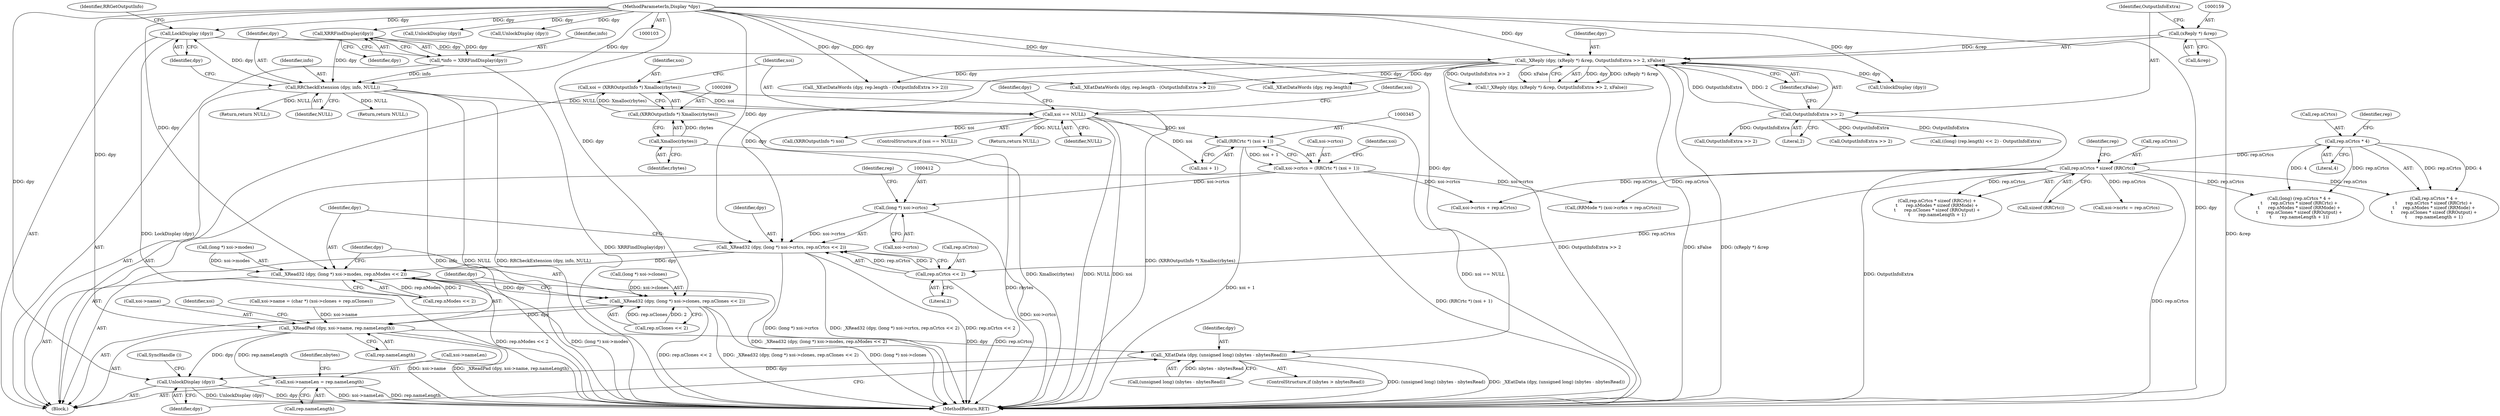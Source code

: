 digraph "0_libXrandr_a0df3e1c7728205e5c7650b2e6dce684139254a6_0@pointer" {
"1000409" [label="(Call,_XRead32 (dpy, (long *) xoi->crtcs, rep.nCrtcs << 2))"];
"1000156" [label="(Call,_XReply (dpy, (xReply *) &rep, OutputInfoExtra >> 2, xFalse))"];
"1000123" [label="(Call,LockDisplay (dpy))"];
"1000119" [label="(Call,RRCheckExtension (dpy, info, NULL))"];
"1000111" [label="(Call,XRRFindDisplay(dpy))"];
"1000104" [label="(MethodParameterIn,Display *dpy)"];
"1000109" [label="(Call,*info = XRRFindDisplay(dpy))"];
"1000158" [label="(Call,(xReply *) &rep)"];
"1000162" [label="(Call,OutputInfoExtra >> 2)"];
"1000411" [label="(Call,(long *) xoi->crtcs)"];
"1000340" [label="(Call,xoi->crtcs = (RRCrtc *) (xoi + 1))"];
"1000344" [label="(Call,(RRCrtc *) (xoi + 1))"];
"1000273" [label="(Call,xoi == NULL)"];
"1000266" [label="(Call,xoi = (XRROutputInfo *) Xmalloc(rbytes))"];
"1000268" [label="(Call,(XRROutputInfo *) Xmalloc(rbytes))"];
"1000270" [label="(Call,Xmalloc(rbytes))"];
"1000416" [label="(Call,rep.nCrtcs << 2)"];
"1000241" [label="(Call,rep.nCrtcs * sizeof (RRCrtc))"];
"1000235" [label="(Call,rep.nCrtcs * 4)"];
"1000421" [label="(Call,_XRead32 (dpy, (long *) xoi->modes, rep.nModes << 2))"];
"1000433" [label="(Call,_XRead32 (dpy, (long *) xoi->clones, rep.nClones << 2))"];
"1000445" [label="(Call,_XReadPad (dpy, xoi->name, rep.nameLength))"];
"1000462" [label="(Call,xoi->nameLen = rep.nameLength)"];
"1000473" [label="(Call,_XEatData (dpy, (unsigned long) (nbytes - nbytesRead)))"];
"1000480" [label="(Call,UnlockDisplay (dpy))"];
"1000242" [label="(Call,rep.nCrtcs)"];
"1000445" [label="(Call,_XReadPad (dpy, xoi->name, rep.nameLength))"];
"1000243" [label="(Identifier,rep)"];
"1000462" [label="(Call,xoi->nameLen = rep.nameLength)"];
"1000273" [label="(Call,xoi == NULL)"];
"1000232" [label="(Call,(long) (rep.nCrtcs * 4 +\n\t      rep.nCrtcs * sizeof (RRCrtc) +\n\t      rep.nModes * sizeof (RRMode) +\n\t      rep.nClones * sizeof (RROutput) +\n\t      rep.nameLength + 1))"];
"1000422" [label="(Identifier,dpy)"];
"1000270" [label="(Call,Xmalloc(rbytes))"];
"1000487" [label="(MethodReturn,RET)"];
"1000277" [label="(Call,_XEatDataWords (dpy, rep.length - (OutputInfoExtra >> 2)))"];
"1000156" [label="(Call,_XReply (dpy, (xReply *) &rep, OutputInfoExtra >> 2, xFalse))"];
"1000271" [label="(Identifier,rbytes)"];
"1000346" [label="(Call,xoi + 1)"];
"1000124" [label="(Identifier,dpy)"];
"1000217" [label="(Return,return NULL;)"];
"1000410" [label="(Identifier,dpy)"];
"1000240" [label="(Call,rep.nCrtcs * sizeof (RRCrtc) +\n\t      rep.nModes * sizeof (RRMode) +\n\t      rep.nClones * sizeof (RROutput) +\n\t      rep.nameLength + 1)"];
"1000344" [label="(Call,(RRCrtc *) (xoi + 1))"];
"1000162" [label="(Call,OutputInfoExtra >> 2)"];
"1000275" [label="(Identifier,NULL)"];
"1000241" [label="(Call,rep.nCrtcs * sizeof (RRCrtc))"];
"1000463" [label="(Call,xoi->nameLen)"];
"1000170" [label="(Return,return NULL;)"];
"1000447" [label="(Call,xoi->name)"];
"1000209" [label="(Call,_XEatDataWords (dpy, rep.length))"];
"1000234" [label="(Call,rep.nCrtcs * 4 +\n\t      rep.nCrtcs * sizeof (RRCrtc) +\n\t      rep.nModes * sizeof (RRMode) +\n\t      rep.nClones * sizeof (RROutput) +\n\t      rep.nameLength + 1)"];
"1000484" [label="(Call,(XRROutputInfo *) xoi)"];
"1000236" [label="(Call,rep.nCrtcs)"];
"1000123" [label="(Call,LockDisplay (dpy))"];
"1000456" [label="(Identifier,xoi)"];
"1000126" [label="(Identifier,RRGetOutputInfo)"];
"1000473" [label="(Call,_XEatData (dpy, (unsigned long) (nbytes - nbytesRead)))"];
"1000367" [label="(Call,(RRMode *) (xoi->crtcs + rep.nCrtcs))"];
"1000446" [label="(Identifier,dpy)"];
"1000167" [label="(Call,UnlockDisplay (dpy))"];
"1000109" [label="(Call,*info = XRRFindDisplay(dpy))"];
"1000340" [label="(Call,xoi->crtcs = (RRCrtc *) (xoi + 1))"];
"1000120" [label="(Identifier,dpy)"];
"1000164" [label="(Literal,2)"];
"1000119" [label="(Call,RRCheckExtension (dpy, info, NULL))"];
"1000160" [label="(Call,&rep)"];
"1000245" [label="(Call,sizeof (RRCrtc))"];
"1000341" [label="(Call,xoi->crtcs)"];
"1000433" [label="(Call,_XRead32 (dpy, (long *) xoi->clones, rep.nClones << 2))"];
"1000423" [label="(Call,(long *) xoi->modes)"];
"1000428" [label="(Call,rep.nModes << 2)"];
"1000272" [label="(ControlStructure,if (xoi == NULL))"];
"1000351" [label="(Identifier,xoi)"];
"1000482" [label="(Call,SyncHandle ())"];
"1000250" [label="(Identifier,rep)"];
"1000475" [label="(Call,(unsigned long) (nbytes - nbytesRead))"];
"1000122" [label="(Identifier,NULL)"];
"1000155" [label="(Call,!_XReply (dpy, (xReply *) &rep, OutputInfoExtra >> 2, xFalse))"];
"1000157" [label="(Identifier,dpy)"];
"1000104" [label="(MethodParameterIn,Display *dpy)"];
"1000111" [label="(Call,XRRFindDisplay(dpy))"];
"1000110" [label="(Identifier,info)"];
"1000480" [label="(Call,UnlockDisplay (dpy))"];
"1000474" [label="(Identifier,dpy)"];
"1000289" [label="(Return,return NULL;)"];
"1000409" [label="(Call,_XRead32 (dpy, (long *) xoi->crtcs, rep.nCrtcs << 2))"];
"1000107" [label="(Block,)"];
"1000421" [label="(Call,_XRead32 (dpy, (long *) xoi->modes, rep.nModes << 2))"];
"1000268" [label="(Call,(XRROutputInfo *) Xmalloc(rbytes))"];
"1000274" [label="(Identifier,xoi)"];
"1000420" [label="(Literal,2)"];
"1000417" [label="(Call,rep.nCrtcs)"];
"1000158" [label="(Call,(xReply *) &rep)"];
"1000121" [label="(Identifier,info)"];
"1000369" [label="(Call,xoi->crtcs + rep.nCrtcs)"];
"1000278" [label="(Identifier,dpy)"];
"1000481" [label="(Identifier,dpy)"];
"1000413" [label="(Call,xoi->crtcs)"];
"1000196" [label="(Call,OutputInfoExtra >> 2)"];
"1000221" [label="(Call,((long) (rep.length) << 2) - OutputInfoExtra)"];
"1000267" [label="(Identifier,xoi)"];
"1000411" [label="(Call,(long *) xoi->crtcs)"];
"1000416" [label="(Call,rep.nCrtcs << 2)"];
"1000165" [label="(Identifier,xFalse)"];
"1000286" [label="(Call,UnlockDisplay (dpy))"];
"1000466" [label="(Call,rep.nameLength)"];
"1000471" [label="(Identifier,nbytes)"];
"1000418" [label="(Identifier,rep)"];
"1000214" [label="(Call,UnlockDisplay (dpy))"];
"1000396" [label="(Call,xoi->name = (char *) (xoi->clones + rep.nClones))"];
"1000266" [label="(Call,xoi = (XRROutputInfo *) Xmalloc(rbytes))"];
"1000187" [label="(Call,OutputInfoExtra >> 2)"];
"1000112" [label="(Identifier,dpy)"];
"1000293" [label="(Identifier,xoi)"];
"1000163" [label="(Identifier,OutputInfoExtra)"];
"1000235" [label="(Call,rep.nCrtcs * 4)"];
"1000434" [label="(Identifier,dpy)"];
"1000450" [label="(Call,rep.nameLength)"];
"1000440" [label="(Call,rep.nClones << 2)"];
"1000469" [label="(ControlStructure,if (nbytes > nbytesRead))"];
"1000333" [label="(Call,xoi->ncrtc = rep.nCrtcs)"];
"1000199" [label="(Call,_XEatDataWords (dpy, rep.length - (OutputInfoExtra >> 2)))"];
"1000435" [label="(Call,(long *) xoi->clones)"];
"1000239" [label="(Literal,4)"];
"1000409" -> "1000107"  [label="AST: "];
"1000409" -> "1000416"  [label="CFG: "];
"1000410" -> "1000409"  [label="AST: "];
"1000411" -> "1000409"  [label="AST: "];
"1000416" -> "1000409"  [label="AST: "];
"1000422" -> "1000409"  [label="CFG: "];
"1000409" -> "1000487"  [label="DDG: (long *) xoi->crtcs"];
"1000409" -> "1000487"  [label="DDG: _XRead32 (dpy, (long *) xoi->crtcs, rep.nCrtcs << 2)"];
"1000409" -> "1000487"  [label="DDG: rep.nCrtcs << 2"];
"1000156" -> "1000409"  [label="DDG: dpy"];
"1000104" -> "1000409"  [label="DDG: dpy"];
"1000411" -> "1000409"  [label="DDG: xoi->crtcs"];
"1000416" -> "1000409"  [label="DDG: rep.nCrtcs"];
"1000416" -> "1000409"  [label="DDG: 2"];
"1000409" -> "1000421"  [label="DDG: dpy"];
"1000156" -> "1000155"  [label="AST: "];
"1000156" -> "1000165"  [label="CFG: "];
"1000157" -> "1000156"  [label="AST: "];
"1000158" -> "1000156"  [label="AST: "];
"1000162" -> "1000156"  [label="AST: "];
"1000165" -> "1000156"  [label="AST: "];
"1000155" -> "1000156"  [label="CFG: "];
"1000156" -> "1000487"  [label="DDG: (xReply *) &rep"];
"1000156" -> "1000487"  [label="DDG: OutputInfoExtra >> 2"];
"1000156" -> "1000487"  [label="DDG: xFalse"];
"1000156" -> "1000155"  [label="DDG: dpy"];
"1000156" -> "1000155"  [label="DDG: (xReply *) &rep"];
"1000156" -> "1000155"  [label="DDG: OutputInfoExtra >> 2"];
"1000156" -> "1000155"  [label="DDG: xFalse"];
"1000123" -> "1000156"  [label="DDG: dpy"];
"1000104" -> "1000156"  [label="DDG: dpy"];
"1000158" -> "1000156"  [label="DDG: &rep"];
"1000162" -> "1000156"  [label="DDG: OutputInfoExtra"];
"1000162" -> "1000156"  [label="DDG: 2"];
"1000156" -> "1000167"  [label="DDG: dpy"];
"1000156" -> "1000199"  [label="DDG: dpy"];
"1000156" -> "1000209"  [label="DDG: dpy"];
"1000156" -> "1000277"  [label="DDG: dpy"];
"1000123" -> "1000107"  [label="AST: "];
"1000123" -> "1000124"  [label="CFG: "];
"1000124" -> "1000123"  [label="AST: "];
"1000126" -> "1000123"  [label="CFG: "];
"1000123" -> "1000487"  [label="DDG: LockDisplay (dpy)"];
"1000119" -> "1000123"  [label="DDG: dpy"];
"1000104" -> "1000123"  [label="DDG: dpy"];
"1000119" -> "1000107"  [label="AST: "];
"1000119" -> "1000122"  [label="CFG: "];
"1000120" -> "1000119"  [label="AST: "];
"1000121" -> "1000119"  [label="AST: "];
"1000122" -> "1000119"  [label="AST: "];
"1000124" -> "1000119"  [label="CFG: "];
"1000119" -> "1000487"  [label="DDG: info"];
"1000119" -> "1000487"  [label="DDG: NULL"];
"1000119" -> "1000487"  [label="DDG: RRCheckExtension (dpy, info, NULL)"];
"1000111" -> "1000119"  [label="DDG: dpy"];
"1000104" -> "1000119"  [label="DDG: dpy"];
"1000109" -> "1000119"  [label="DDG: info"];
"1000119" -> "1000170"  [label="DDG: NULL"];
"1000119" -> "1000217"  [label="DDG: NULL"];
"1000119" -> "1000273"  [label="DDG: NULL"];
"1000111" -> "1000109"  [label="AST: "];
"1000111" -> "1000112"  [label="CFG: "];
"1000112" -> "1000111"  [label="AST: "];
"1000109" -> "1000111"  [label="CFG: "];
"1000111" -> "1000109"  [label="DDG: dpy"];
"1000104" -> "1000111"  [label="DDG: dpy"];
"1000104" -> "1000103"  [label="AST: "];
"1000104" -> "1000487"  [label="DDG: dpy"];
"1000104" -> "1000167"  [label="DDG: dpy"];
"1000104" -> "1000199"  [label="DDG: dpy"];
"1000104" -> "1000209"  [label="DDG: dpy"];
"1000104" -> "1000214"  [label="DDG: dpy"];
"1000104" -> "1000277"  [label="DDG: dpy"];
"1000104" -> "1000286"  [label="DDG: dpy"];
"1000104" -> "1000421"  [label="DDG: dpy"];
"1000104" -> "1000433"  [label="DDG: dpy"];
"1000104" -> "1000445"  [label="DDG: dpy"];
"1000104" -> "1000473"  [label="DDG: dpy"];
"1000104" -> "1000480"  [label="DDG: dpy"];
"1000109" -> "1000107"  [label="AST: "];
"1000110" -> "1000109"  [label="AST: "];
"1000120" -> "1000109"  [label="CFG: "];
"1000109" -> "1000487"  [label="DDG: XRRFindDisplay(dpy)"];
"1000158" -> "1000160"  [label="CFG: "];
"1000159" -> "1000158"  [label="AST: "];
"1000160" -> "1000158"  [label="AST: "];
"1000163" -> "1000158"  [label="CFG: "];
"1000158" -> "1000487"  [label="DDG: &rep"];
"1000162" -> "1000164"  [label="CFG: "];
"1000163" -> "1000162"  [label="AST: "];
"1000164" -> "1000162"  [label="AST: "];
"1000165" -> "1000162"  [label="CFG: "];
"1000162" -> "1000487"  [label="DDG: OutputInfoExtra"];
"1000162" -> "1000187"  [label="DDG: OutputInfoExtra"];
"1000162" -> "1000196"  [label="DDG: OutputInfoExtra"];
"1000162" -> "1000221"  [label="DDG: OutputInfoExtra"];
"1000411" -> "1000413"  [label="CFG: "];
"1000412" -> "1000411"  [label="AST: "];
"1000413" -> "1000411"  [label="AST: "];
"1000418" -> "1000411"  [label="CFG: "];
"1000411" -> "1000487"  [label="DDG: xoi->crtcs"];
"1000340" -> "1000411"  [label="DDG: xoi->crtcs"];
"1000340" -> "1000107"  [label="AST: "];
"1000340" -> "1000344"  [label="CFG: "];
"1000341" -> "1000340"  [label="AST: "];
"1000344" -> "1000340"  [label="AST: "];
"1000351" -> "1000340"  [label="CFG: "];
"1000340" -> "1000487"  [label="DDG: (RRCrtc *) (xoi + 1)"];
"1000344" -> "1000340"  [label="DDG: xoi + 1"];
"1000340" -> "1000367"  [label="DDG: xoi->crtcs"];
"1000340" -> "1000369"  [label="DDG: xoi->crtcs"];
"1000344" -> "1000346"  [label="CFG: "];
"1000345" -> "1000344"  [label="AST: "];
"1000346" -> "1000344"  [label="AST: "];
"1000344" -> "1000487"  [label="DDG: xoi + 1"];
"1000273" -> "1000344"  [label="DDG: xoi"];
"1000273" -> "1000272"  [label="AST: "];
"1000273" -> "1000275"  [label="CFG: "];
"1000274" -> "1000273"  [label="AST: "];
"1000275" -> "1000273"  [label="AST: "];
"1000278" -> "1000273"  [label="CFG: "];
"1000293" -> "1000273"  [label="CFG: "];
"1000273" -> "1000487"  [label="DDG: NULL"];
"1000273" -> "1000487"  [label="DDG: xoi"];
"1000273" -> "1000487"  [label="DDG: xoi == NULL"];
"1000266" -> "1000273"  [label="DDG: xoi"];
"1000273" -> "1000289"  [label="DDG: NULL"];
"1000273" -> "1000346"  [label="DDG: xoi"];
"1000273" -> "1000484"  [label="DDG: xoi"];
"1000266" -> "1000107"  [label="AST: "];
"1000266" -> "1000268"  [label="CFG: "];
"1000267" -> "1000266"  [label="AST: "];
"1000268" -> "1000266"  [label="AST: "];
"1000274" -> "1000266"  [label="CFG: "];
"1000266" -> "1000487"  [label="DDG: (XRROutputInfo *) Xmalloc(rbytes)"];
"1000268" -> "1000266"  [label="DDG: Xmalloc(rbytes)"];
"1000268" -> "1000270"  [label="CFG: "];
"1000269" -> "1000268"  [label="AST: "];
"1000270" -> "1000268"  [label="AST: "];
"1000268" -> "1000487"  [label="DDG: Xmalloc(rbytes)"];
"1000270" -> "1000268"  [label="DDG: rbytes"];
"1000270" -> "1000271"  [label="CFG: "];
"1000271" -> "1000270"  [label="AST: "];
"1000270" -> "1000487"  [label="DDG: rbytes"];
"1000416" -> "1000420"  [label="CFG: "];
"1000417" -> "1000416"  [label="AST: "];
"1000420" -> "1000416"  [label="AST: "];
"1000416" -> "1000487"  [label="DDG: rep.nCrtcs"];
"1000241" -> "1000416"  [label="DDG: rep.nCrtcs"];
"1000241" -> "1000240"  [label="AST: "];
"1000241" -> "1000245"  [label="CFG: "];
"1000242" -> "1000241"  [label="AST: "];
"1000245" -> "1000241"  [label="AST: "];
"1000250" -> "1000241"  [label="CFG: "];
"1000241" -> "1000487"  [label="DDG: rep.nCrtcs"];
"1000241" -> "1000232"  [label="DDG: rep.nCrtcs"];
"1000241" -> "1000234"  [label="DDG: rep.nCrtcs"];
"1000241" -> "1000240"  [label="DDG: rep.nCrtcs"];
"1000235" -> "1000241"  [label="DDG: rep.nCrtcs"];
"1000241" -> "1000333"  [label="DDG: rep.nCrtcs"];
"1000241" -> "1000367"  [label="DDG: rep.nCrtcs"];
"1000241" -> "1000369"  [label="DDG: rep.nCrtcs"];
"1000235" -> "1000234"  [label="AST: "];
"1000235" -> "1000239"  [label="CFG: "];
"1000236" -> "1000235"  [label="AST: "];
"1000239" -> "1000235"  [label="AST: "];
"1000243" -> "1000235"  [label="CFG: "];
"1000235" -> "1000232"  [label="DDG: rep.nCrtcs"];
"1000235" -> "1000232"  [label="DDG: 4"];
"1000235" -> "1000234"  [label="DDG: rep.nCrtcs"];
"1000235" -> "1000234"  [label="DDG: 4"];
"1000421" -> "1000107"  [label="AST: "];
"1000421" -> "1000428"  [label="CFG: "];
"1000422" -> "1000421"  [label="AST: "];
"1000423" -> "1000421"  [label="AST: "];
"1000428" -> "1000421"  [label="AST: "];
"1000434" -> "1000421"  [label="CFG: "];
"1000421" -> "1000487"  [label="DDG: rep.nModes << 2"];
"1000421" -> "1000487"  [label="DDG: (long *) xoi->modes"];
"1000421" -> "1000487"  [label="DDG: _XRead32 (dpy, (long *) xoi->modes, rep.nModes << 2)"];
"1000423" -> "1000421"  [label="DDG: xoi->modes"];
"1000428" -> "1000421"  [label="DDG: rep.nModes"];
"1000428" -> "1000421"  [label="DDG: 2"];
"1000421" -> "1000433"  [label="DDG: dpy"];
"1000433" -> "1000107"  [label="AST: "];
"1000433" -> "1000440"  [label="CFG: "];
"1000434" -> "1000433"  [label="AST: "];
"1000435" -> "1000433"  [label="AST: "];
"1000440" -> "1000433"  [label="AST: "];
"1000446" -> "1000433"  [label="CFG: "];
"1000433" -> "1000487"  [label="DDG: rep.nClones << 2"];
"1000433" -> "1000487"  [label="DDG: _XRead32 (dpy, (long *) xoi->clones, rep.nClones << 2)"];
"1000433" -> "1000487"  [label="DDG: (long *) xoi->clones"];
"1000435" -> "1000433"  [label="DDG: xoi->clones"];
"1000440" -> "1000433"  [label="DDG: rep.nClones"];
"1000440" -> "1000433"  [label="DDG: 2"];
"1000433" -> "1000445"  [label="DDG: dpy"];
"1000445" -> "1000107"  [label="AST: "];
"1000445" -> "1000450"  [label="CFG: "];
"1000446" -> "1000445"  [label="AST: "];
"1000447" -> "1000445"  [label="AST: "];
"1000450" -> "1000445"  [label="AST: "];
"1000456" -> "1000445"  [label="CFG: "];
"1000445" -> "1000487"  [label="DDG: xoi->name"];
"1000445" -> "1000487"  [label="DDG: _XReadPad (dpy, xoi->name, rep.nameLength)"];
"1000396" -> "1000445"  [label="DDG: xoi->name"];
"1000445" -> "1000462"  [label="DDG: rep.nameLength"];
"1000445" -> "1000473"  [label="DDG: dpy"];
"1000445" -> "1000480"  [label="DDG: dpy"];
"1000462" -> "1000107"  [label="AST: "];
"1000462" -> "1000466"  [label="CFG: "];
"1000463" -> "1000462"  [label="AST: "];
"1000466" -> "1000462"  [label="AST: "];
"1000471" -> "1000462"  [label="CFG: "];
"1000462" -> "1000487"  [label="DDG: xoi->nameLen"];
"1000462" -> "1000487"  [label="DDG: rep.nameLength"];
"1000473" -> "1000469"  [label="AST: "];
"1000473" -> "1000475"  [label="CFG: "];
"1000474" -> "1000473"  [label="AST: "];
"1000475" -> "1000473"  [label="AST: "];
"1000481" -> "1000473"  [label="CFG: "];
"1000473" -> "1000487"  [label="DDG: (unsigned long) (nbytes - nbytesRead)"];
"1000473" -> "1000487"  [label="DDG: _XEatData (dpy, (unsigned long) (nbytes - nbytesRead))"];
"1000475" -> "1000473"  [label="DDG: nbytes - nbytesRead"];
"1000473" -> "1000480"  [label="DDG: dpy"];
"1000480" -> "1000107"  [label="AST: "];
"1000480" -> "1000481"  [label="CFG: "];
"1000481" -> "1000480"  [label="AST: "];
"1000482" -> "1000480"  [label="CFG: "];
"1000480" -> "1000487"  [label="DDG: UnlockDisplay (dpy)"];
"1000480" -> "1000487"  [label="DDG: dpy"];
}
